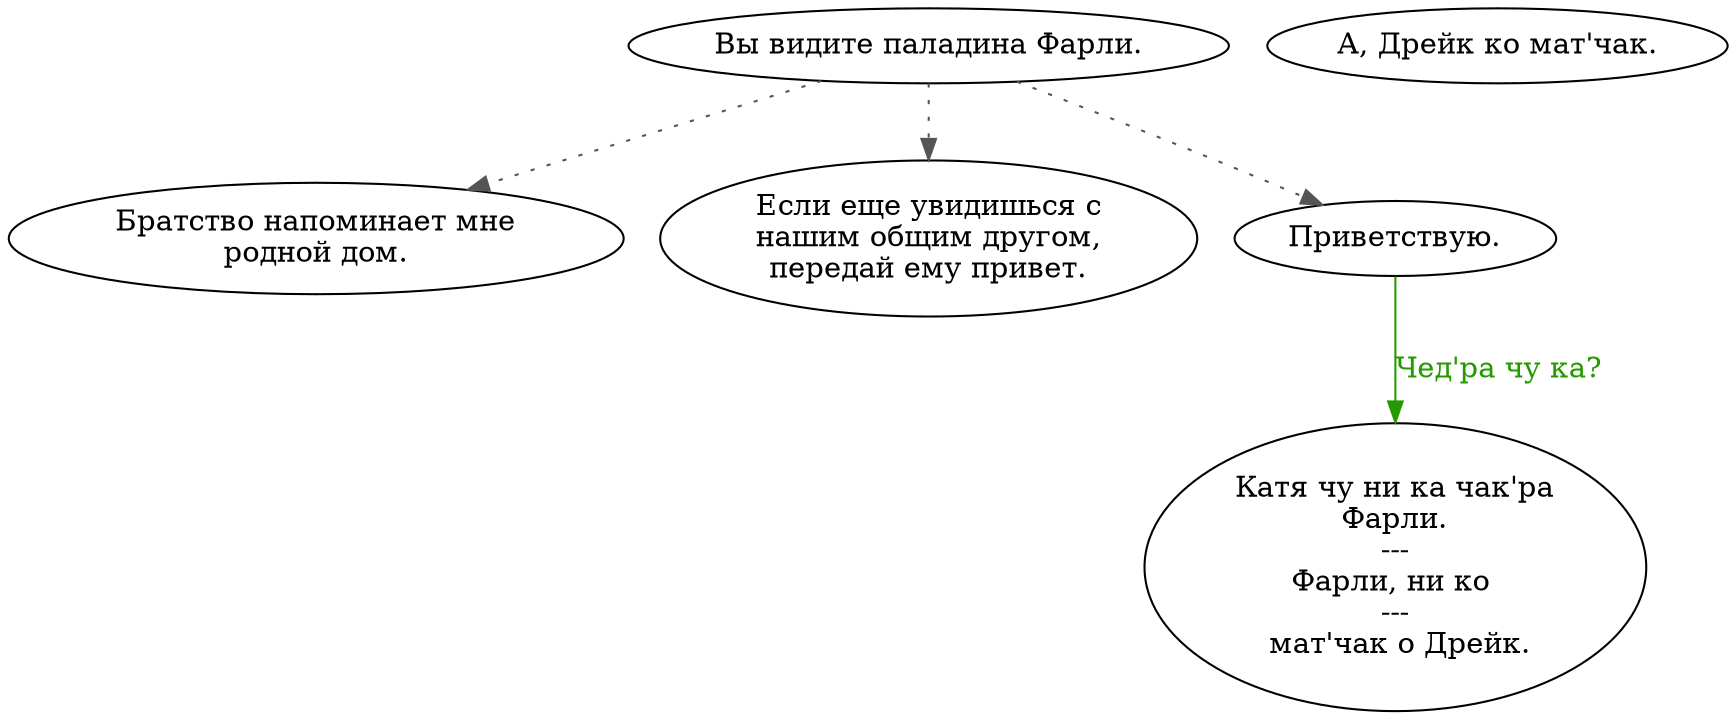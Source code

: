 digraph farli {
  "start" [style=filled       fillcolor="#FFFFFF"       color="#000000"]
  "start" -> "farli4" [style=dotted color="#555555"]
  "start" -> "farli3" [style=dotted color="#555555"]
  "start" -> "farli0" [style=dotted color="#555555"]
  "start" [label="Вы видите паладина Фарли."]
  "farli0" [style=filled       fillcolor="#FFFFFF"       color="#000000"]
  "farli0" [label="Приветствую."]
  "farli0" -> "farli1" [label="Чед'ра чу ка?" color="#259900" fontcolor="#259900"]
  "farli1" [style=filled       fillcolor="#FFFFFF"       color="#000000"]
  "farli1" [label="Катя чу ни ка чак'ра\nФарли.\n---\nФарли, ни ко \n---\n мат'чак о Дрейк."]
  "farli2" [style=filled       fillcolor="#FFFFFF"       color="#000000"]
  "farli2" [label="А, Дрейк ко мат'чак."]
  "farli3" [style=filled       fillcolor="#FFFFFF"       color="#000000"]
  "farli3" [label="Если еще увидишься с\nнашим общим другом,\nпередай ему привет."]
  "farli4" [style=filled       fillcolor="#FFFFFF"       color="#000000"]
  "farli4" [label="Братство напоминает мне\nродной дом."]
}